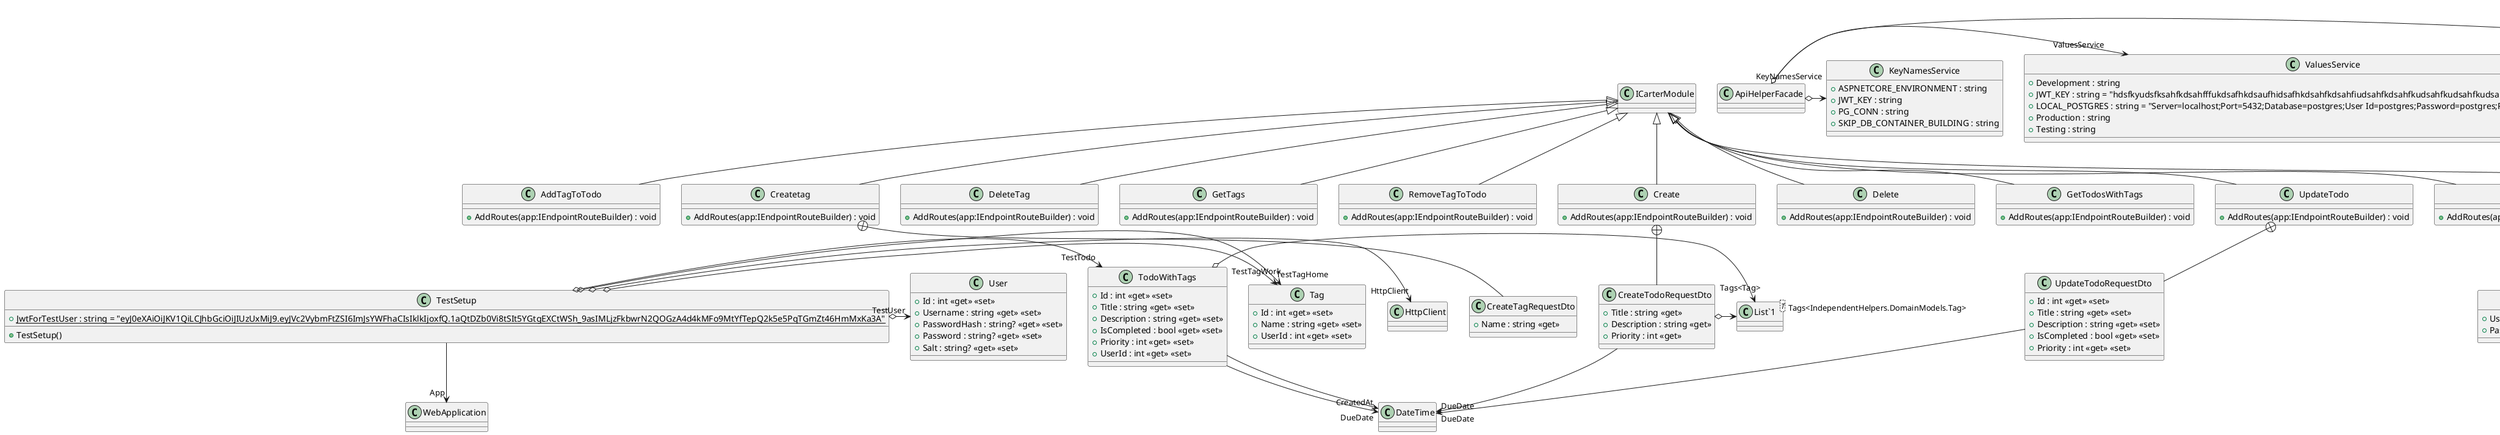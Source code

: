 @startuml
class Program {
    + {static} <<async>> Main() : Task
    + {static} <<async>> Startup() : Task<WebApplication>
}
class AssertionHelpers <<static>> {
    + {static} ShouldNotContainNulls(obj:T) : void
}
class ApiTests {
    + BeforeEachTest() : void
    + SignInTest() : void
    + <<async>> RegisterTest() : Task
    + <<async>> CreateTodo() : Task
}
class SecurityUnitTests {
    + GoodJwtShouldBeVerified() : void
    + BadJwtShouldBeDenied() : void
}
class TestSetup {
    + {static} JwtForTestUser : string = "eyJ0eXAiOiJKV1QiLCJhbGciOiJIUzUxMiJ9.eyJVc2VybmFtZSI6ImJsYWFhaCIsIklkIjoxfQ.1aQtDZb0Vi8tSIt5YGtgEXCtWSh_9asIMLjzFkbwrN2QOGzA4d4kMFo9MtYfTepQ2k5e5PqTGmZt46HmMxKa3A"
    + TestSetup()
}
TestSetup --> "App" WebApplication
TestSetup o-> "HttpClient" HttpClient
TestSetup o-> "TestTagHome" Tag
TestSetup o-> "TestTagWork" Tag
TestSetup o-> "TestTodo" TodoWithTags
TestSetup o-> "TestUser" User
class SecurityService {
    + VerifyJwtReturnPayloadAsT(context:HttpContext, secret:string) : T
    + ValidateModel(model:T) : void
    + IssueJwt(claims:IEnumerable<KeyValuePair<string, object>>, privateKey:string) : string
    + GenerateSalt() : string
    + Hash(password:string, salt:string) : string
}
class ApiHelperFacade {
}
ApiHelperFacade o-> "SecurityService" SecurityService
ApiHelperFacade o-> "ValuesService" ValuesService
ApiHelperFacade o-> "KeyNamesService" KeyNamesService
class BuildDbContainer <<static>> {
    + {static} <<async>> StartDbInContainer(postgresConnectionString:string) : Task
}
class SwaggerJsonGeneratorService {
}
BackgroundService <|-- SwaggerJsonGeneratorService
class GetAllWithTags {
    + Test() : void
}
class AuthenticationResponseDto {
    + token : string <<get>> <<set>>
}
class Tag {
    + Id : int <<get>> <<set>>
    + Name : string <<get>> <<set>>
    + UserId : int <<get>> <<set>>
}
class TodoWithTags {
    + Id : int <<get>> <<set>>
    + Title : string <<get>> <<set>>
    + Description : string <<get>> <<set>>
    + IsCompleted : bool <<get>> <<set>>
    + Priority : int <<get>> <<set>>
    + UserId : int <<get>> <<set>>
}
class "List`1"<T> {
}
TodoWithTags --> "DueDate" DateTime
TodoWithTags --> "CreatedAt" DateTime
TodoWithTags o-> "Tags<Tag>" "List`1"
class User {
    + Id : int <<get>> <<set>>
    + Username : string <<get>> <<set>>
    + PasswordHash : string? <<get>> <<set>>
    + Password : string? <<get>> <<set>>
    + Salt : string? <<get>> <<set>>
}
class KeyNamesService {
    + ASPNETCORE_ENVIRONMENT : string
    + JWT_KEY : string
    + PG_CONN : string
    + SKIP_DB_CONTAINER_BUILDING : string
}
class ValuesService {
    + Development : string
    + JWT_KEY : string = "hdsfkyudsfksahfkdsahfffukdsafhkdsaufhidsafhkdsahfkdsahfiudsahfkdsahfkudsahfkudsahfkudsahfkudsahfkdsahfkuds"
    + LOCAL_POSTGRES : string = "Server=localhost;Port=5432;Database=postgres;User Id=postgres;Password=postgres;Pooling=true;MaxPoolSize=5;"
    + Production : string
    + Testing : string
}
class AddTagToTodo {
    + AddRoutes(app:IEndpointRouteBuilder) : void
}
ICarterModule <|-- AddTagToTodo
class Createtag {
    + AddRoutes(app:IEndpointRouteBuilder) : void
}
class CreateTagRequestDto {
    + Name : string <<get>>
}
ICarterModule <|-- Createtag
Createtag +-- CreateTagRequestDto
class DeleteTag {
    + AddRoutes(app:IEndpointRouteBuilder) : void
}
ICarterModule <|-- DeleteTag
class GetTags {
    + AddRoutes(app:IEndpointRouteBuilder) : void
}
ICarterModule <|-- GetTags
class RemoveTagToTodo {
    + AddRoutes(app:IEndpointRouteBuilder) : void
}
ICarterModule <|-- RemoveTagToTodo
class Create {
    + AddRoutes(app:IEndpointRouteBuilder) : void
}
class CreateTodoRequestDto {
    + Title : string <<get>>
    + Description : string <<get>>
    + Priority : int <<get>>
}
class "List`1"<T> {
}
ICarterModule <|-- Create
Create +-- CreateTodoRequestDto
CreateTodoRequestDto --> "DueDate" DateTime
CreateTodoRequestDto o-> "Tags<IndependentHelpers.DomainModels.Tag>" "List`1"
class Delete {
    + AddRoutes(app:IEndpointRouteBuilder) : void
}
ICarterModule <|-- Delete
class GetTodosWithTags {
    + AddRoutes(app:IEndpointRouteBuilder) : void
}
ICarterModule <|-- GetTodosWithTags
class UpdateTodo {
    + AddRoutes(app:IEndpointRouteBuilder) : void
}
class UpdateTodoRequestDto {
    + Id : int <<get>> <<set>>
    + Title : string <<get>> <<set>>
    + Description : string <<get>> <<set>>
    + IsCompleted : bool <<get>> <<set>>
    + Priority : int <<get>> <<set>>
}
ICarterModule <|-- UpdateTodo
UpdateTodo +-- UpdateTodoRequestDto
UpdateTodoRequestDto --> "DueDate" DateTime
class Register {
    + AddRoutes(app:IEndpointRouteBuilder) : void
}
class RegisterDto {
    + Username : string <<get>>
    + Password : string <<get>>
}
ICarterModule <|-- Register
Register +-- RegisterDto
class SignIn {
    + AddRoutes(app:IEndpointRouteBuilder) : void
}
class SignInDto {
    + Username : string <<get>>
    + Password : string <<get>>
}
ICarterModule <|-- SignIn
SignIn +-- SignInDto
@enduml
